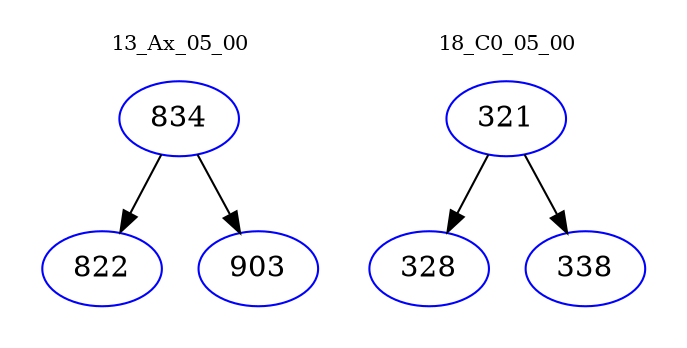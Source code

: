 digraph{
subgraph cluster_0 {
color = white
label = "13_Ax_05_00";
fontsize=10;
T0_834 [label="834", color="blue"]
T0_834 -> T0_822 [color="black"]
T0_822 [label="822", color="blue"]
T0_834 -> T0_903 [color="black"]
T0_903 [label="903", color="blue"]
}
subgraph cluster_1 {
color = white
label = "18_C0_05_00";
fontsize=10;
T1_321 [label="321", color="blue"]
T1_321 -> T1_328 [color="black"]
T1_328 [label="328", color="blue"]
T1_321 -> T1_338 [color="black"]
T1_338 [label="338", color="blue"]
}
}

